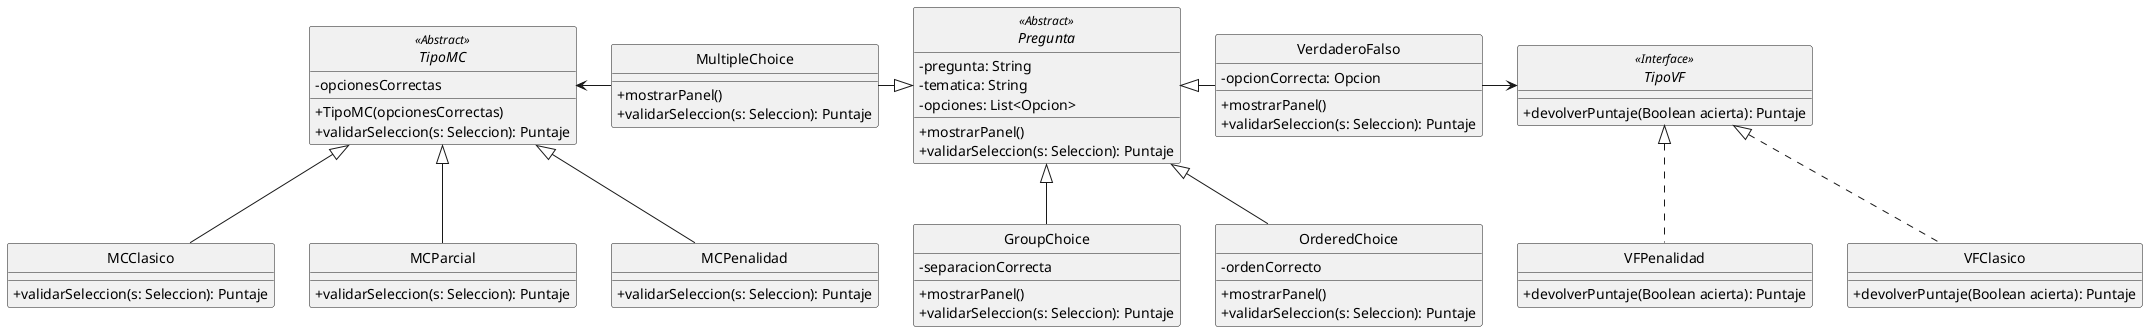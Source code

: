 @startuml Preguntas

skinparam monochrome true
hide circle
skinparam classAttributeIconSize 0

abstract Pregunta <<Abstract>> {
    - pregunta: String
    - tematica: String
    - opciones: List<Opcion>
    + mostrarPanel()
    + validarSeleccion(s: Seleccion): Puntaje
}

class VerdaderoFalso {
    - opcionCorrecta: Opcion
    + mostrarPanel()
    + validarSeleccion(s: Seleccion): Puntaje

}

class MultipleChoice {
    + mostrarPanel()
    + validarSeleccion(s: Seleccion): Puntaje

}

class OrderedChoice {
    - ordenCorrecto
    + mostrarPanel()
    + validarSeleccion(s: Seleccion): Puntaje

}

class GroupChoice {
    - separacionCorrecta
    + mostrarPanel()
    + validarSeleccion(s: Seleccion): Puntaje

}

Pregunta <|- VerdaderoFalso
Pregunta <|-left- MultipleChoice
Pregunta <|-- OrderedChoice
Pregunta <|-- GroupChoice

interface TipoVF <<Interface>> {
    + devolverPuntaje(Boolean acierta): Puntaje
}
class VFClasico {
    + devolverPuntaje(Boolean acierta): Puntaje
}
class VFPenalidad {
    + devolverPuntaje(Boolean acierta): Puntaje
}

VerdaderoFalso -> TipoVF
TipoVF <|.. VFClasico
TipoVF <|.. VFPenalidad

abstract TipoMC <<Abstract>> {
    - opcionesCorrectas
    + TipoMC(opcionesCorrectas)
    + validarSeleccion(s: Seleccion): Puntaje
}
class MCClasico {
    + validarSeleccion(s: Seleccion): Puntaje
}
class MCParcial {
    + validarSeleccion(s: Seleccion): Puntaje
}
class MCPenalidad {
    + validarSeleccion(s: Seleccion): Puntaje
}
TipoMC <- MultipleChoice
TipoMC <|-- MCClasico
TipoMC <|-- MCParcial
TipoMC <|-- MCPenalidad
@enduml